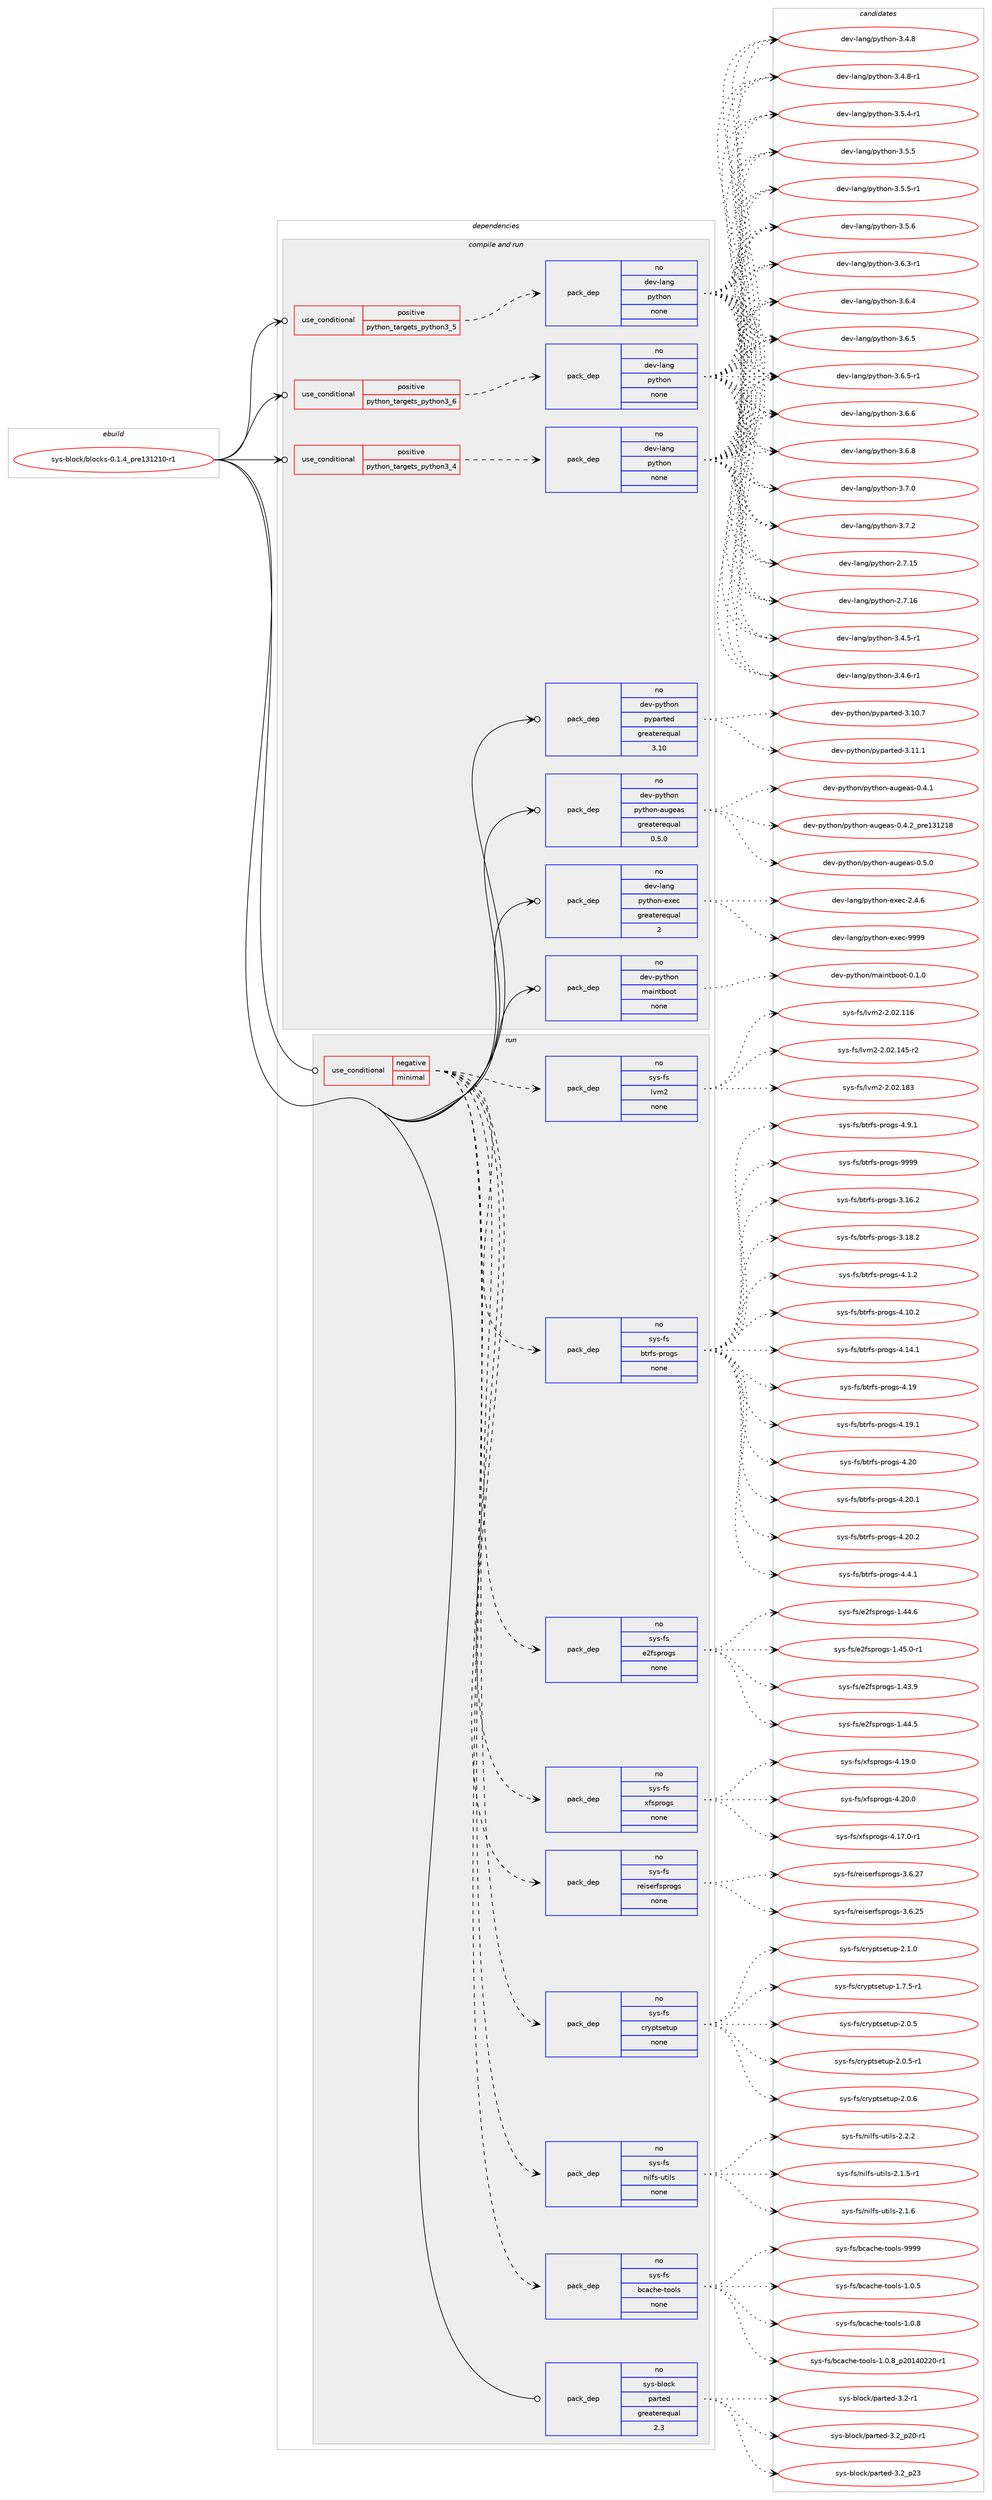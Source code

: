 digraph prolog {

# *************
# Graph options
# *************

newrank=true;
concentrate=true;
compound=true;
graph [rankdir=LR,fontname=Helvetica,fontsize=10,ranksep=1.5];#, ranksep=2.5, nodesep=0.2];
edge  [arrowhead=vee];
node  [fontname=Helvetica,fontsize=10];

# **********
# The ebuild
# **********

subgraph cluster_leftcol {
color=gray;
rank=same;
label=<<i>ebuild</i>>;
id [label="sys-block/blocks-0.1.4_pre131210-r1", color=red, width=4, href="../sys-block/blocks-0.1.4_pre131210-r1.svg"];
}

# ****************
# The dependencies
# ****************

subgraph cluster_midcol {
color=gray;
label=<<i>dependencies</i>>;
subgraph cluster_compile {
fillcolor="#eeeeee";
style=filled;
label=<<i>compile</i>>;
}
subgraph cluster_compileandrun {
fillcolor="#eeeeee";
style=filled;
label=<<i>compile and run</i>>;
subgraph cond457886 {
dependency1718115 [label=<<TABLE BORDER="0" CELLBORDER="1" CELLSPACING="0" CELLPADDING="4"><TR><TD ROWSPAN="3" CELLPADDING="10">use_conditional</TD></TR><TR><TD>positive</TD></TR><TR><TD>python_targets_python3_4</TD></TR></TABLE>>, shape=none, color=red];
subgraph pack1232089 {
dependency1718116 [label=<<TABLE BORDER="0" CELLBORDER="1" CELLSPACING="0" CELLPADDING="4" WIDTH="220"><TR><TD ROWSPAN="6" CELLPADDING="30">pack_dep</TD></TR><TR><TD WIDTH="110">no</TD></TR><TR><TD>dev-lang</TD></TR><TR><TD>python</TD></TR><TR><TD>none</TD></TR><TR><TD></TD></TR></TABLE>>, shape=none, color=blue];
}
dependency1718115:e -> dependency1718116:w [weight=20,style="dashed",arrowhead="vee"];
}
id:e -> dependency1718115:w [weight=20,style="solid",arrowhead="odotvee"];
subgraph cond457887 {
dependency1718117 [label=<<TABLE BORDER="0" CELLBORDER="1" CELLSPACING="0" CELLPADDING="4"><TR><TD ROWSPAN="3" CELLPADDING="10">use_conditional</TD></TR><TR><TD>positive</TD></TR><TR><TD>python_targets_python3_5</TD></TR></TABLE>>, shape=none, color=red];
subgraph pack1232090 {
dependency1718118 [label=<<TABLE BORDER="0" CELLBORDER="1" CELLSPACING="0" CELLPADDING="4" WIDTH="220"><TR><TD ROWSPAN="6" CELLPADDING="30">pack_dep</TD></TR><TR><TD WIDTH="110">no</TD></TR><TR><TD>dev-lang</TD></TR><TR><TD>python</TD></TR><TR><TD>none</TD></TR><TR><TD></TD></TR></TABLE>>, shape=none, color=blue];
}
dependency1718117:e -> dependency1718118:w [weight=20,style="dashed",arrowhead="vee"];
}
id:e -> dependency1718117:w [weight=20,style="solid",arrowhead="odotvee"];
subgraph cond457888 {
dependency1718119 [label=<<TABLE BORDER="0" CELLBORDER="1" CELLSPACING="0" CELLPADDING="4"><TR><TD ROWSPAN="3" CELLPADDING="10">use_conditional</TD></TR><TR><TD>positive</TD></TR><TR><TD>python_targets_python3_6</TD></TR></TABLE>>, shape=none, color=red];
subgraph pack1232091 {
dependency1718120 [label=<<TABLE BORDER="0" CELLBORDER="1" CELLSPACING="0" CELLPADDING="4" WIDTH="220"><TR><TD ROWSPAN="6" CELLPADDING="30">pack_dep</TD></TR><TR><TD WIDTH="110">no</TD></TR><TR><TD>dev-lang</TD></TR><TR><TD>python</TD></TR><TR><TD>none</TD></TR><TR><TD></TD></TR></TABLE>>, shape=none, color=blue];
}
dependency1718119:e -> dependency1718120:w [weight=20,style="dashed",arrowhead="vee"];
}
id:e -> dependency1718119:w [weight=20,style="solid",arrowhead="odotvee"];
subgraph pack1232092 {
dependency1718121 [label=<<TABLE BORDER="0" CELLBORDER="1" CELLSPACING="0" CELLPADDING="4" WIDTH="220"><TR><TD ROWSPAN="6" CELLPADDING="30">pack_dep</TD></TR><TR><TD WIDTH="110">no</TD></TR><TR><TD>dev-lang</TD></TR><TR><TD>python-exec</TD></TR><TR><TD>greaterequal</TD></TR><TR><TD>2</TD></TR></TABLE>>, shape=none, color=blue];
}
id:e -> dependency1718121:w [weight=20,style="solid",arrowhead="odotvee"];
subgraph pack1232093 {
dependency1718122 [label=<<TABLE BORDER="0" CELLBORDER="1" CELLSPACING="0" CELLPADDING="4" WIDTH="220"><TR><TD ROWSPAN="6" CELLPADDING="30">pack_dep</TD></TR><TR><TD WIDTH="110">no</TD></TR><TR><TD>dev-python</TD></TR><TR><TD>maintboot</TD></TR><TR><TD>none</TD></TR><TR><TD></TD></TR></TABLE>>, shape=none, color=blue];
}
id:e -> dependency1718122:w [weight=20,style="solid",arrowhead="odotvee"];
subgraph pack1232094 {
dependency1718123 [label=<<TABLE BORDER="0" CELLBORDER="1" CELLSPACING="0" CELLPADDING="4" WIDTH="220"><TR><TD ROWSPAN="6" CELLPADDING="30">pack_dep</TD></TR><TR><TD WIDTH="110">no</TD></TR><TR><TD>dev-python</TD></TR><TR><TD>pyparted</TD></TR><TR><TD>greaterequal</TD></TR><TR><TD>3.10</TD></TR></TABLE>>, shape=none, color=blue];
}
id:e -> dependency1718123:w [weight=20,style="solid",arrowhead="odotvee"];
subgraph pack1232095 {
dependency1718124 [label=<<TABLE BORDER="0" CELLBORDER="1" CELLSPACING="0" CELLPADDING="4" WIDTH="220"><TR><TD ROWSPAN="6" CELLPADDING="30">pack_dep</TD></TR><TR><TD WIDTH="110">no</TD></TR><TR><TD>dev-python</TD></TR><TR><TD>python-augeas</TD></TR><TR><TD>greaterequal</TD></TR><TR><TD>0.5.0</TD></TR></TABLE>>, shape=none, color=blue];
}
id:e -> dependency1718124:w [weight=20,style="solid",arrowhead="odotvee"];
}
subgraph cluster_run {
fillcolor="#eeeeee";
style=filled;
label=<<i>run</i>>;
subgraph cond457889 {
dependency1718125 [label=<<TABLE BORDER="0" CELLBORDER="1" CELLSPACING="0" CELLPADDING="4"><TR><TD ROWSPAN="3" CELLPADDING="10">use_conditional</TD></TR><TR><TD>negative</TD></TR><TR><TD>minimal</TD></TR></TABLE>>, shape=none, color=red];
subgraph pack1232096 {
dependency1718126 [label=<<TABLE BORDER="0" CELLBORDER="1" CELLSPACING="0" CELLPADDING="4" WIDTH="220"><TR><TD ROWSPAN="6" CELLPADDING="30">pack_dep</TD></TR><TR><TD WIDTH="110">no</TD></TR><TR><TD>sys-fs</TD></TR><TR><TD>btrfs-progs</TD></TR><TR><TD>none</TD></TR><TR><TD></TD></TR></TABLE>>, shape=none, color=blue];
}
dependency1718125:e -> dependency1718126:w [weight=20,style="dashed",arrowhead="vee"];
subgraph pack1232097 {
dependency1718127 [label=<<TABLE BORDER="0" CELLBORDER="1" CELLSPACING="0" CELLPADDING="4" WIDTH="220"><TR><TD ROWSPAN="6" CELLPADDING="30">pack_dep</TD></TR><TR><TD WIDTH="110">no</TD></TR><TR><TD>sys-fs</TD></TR><TR><TD>lvm2</TD></TR><TR><TD>none</TD></TR><TR><TD></TD></TR></TABLE>>, shape=none, color=blue];
}
dependency1718125:e -> dependency1718127:w [weight=20,style="dashed",arrowhead="vee"];
subgraph pack1232098 {
dependency1718128 [label=<<TABLE BORDER="0" CELLBORDER="1" CELLSPACING="0" CELLPADDING="4" WIDTH="220"><TR><TD ROWSPAN="6" CELLPADDING="30">pack_dep</TD></TR><TR><TD WIDTH="110">no</TD></TR><TR><TD>sys-fs</TD></TR><TR><TD>bcache-tools</TD></TR><TR><TD>none</TD></TR><TR><TD></TD></TR></TABLE>>, shape=none, color=blue];
}
dependency1718125:e -> dependency1718128:w [weight=20,style="dashed",arrowhead="vee"];
subgraph pack1232099 {
dependency1718129 [label=<<TABLE BORDER="0" CELLBORDER="1" CELLSPACING="0" CELLPADDING="4" WIDTH="220"><TR><TD ROWSPAN="6" CELLPADDING="30">pack_dep</TD></TR><TR><TD WIDTH="110">no</TD></TR><TR><TD>sys-fs</TD></TR><TR><TD>nilfs-utils</TD></TR><TR><TD>none</TD></TR><TR><TD></TD></TR></TABLE>>, shape=none, color=blue];
}
dependency1718125:e -> dependency1718129:w [weight=20,style="dashed",arrowhead="vee"];
subgraph pack1232100 {
dependency1718130 [label=<<TABLE BORDER="0" CELLBORDER="1" CELLSPACING="0" CELLPADDING="4" WIDTH="220"><TR><TD ROWSPAN="6" CELLPADDING="30">pack_dep</TD></TR><TR><TD WIDTH="110">no</TD></TR><TR><TD>sys-fs</TD></TR><TR><TD>cryptsetup</TD></TR><TR><TD>none</TD></TR><TR><TD></TD></TR></TABLE>>, shape=none, color=blue];
}
dependency1718125:e -> dependency1718130:w [weight=20,style="dashed",arrowhead="vee"];
subgraph pack1232101 {
dependency1718131 [label=<<TABLE BORDER="0" CELLBORDER="1" CELLSPACING="0" CELLPADDING="4" WIDTH="220"><TR><TD ROWSPAN="6" CELLPADDING="30">pack_dep</TD></TR><TR><TD WIDTH="110">no</TD></TR><TR><TD>sys-fs</TD></TR><TR><TD>reiserfsprogs</TD></TR><TR><TD>none</TD></TR><TR><TD></TD></TR></TABLE>>, shape=none, color=blue];
}
dependency1718125:e -> dependency1718131:w [weight=20,style="dashed",arrowhead="vee"];
subgraph pack1232102 {
dependency1718132 [label=<<TABLE BORDER="0" CELLBORDER="1" CELLSPACING="0" CELLPADDING="4" WIDTH="220"><TR><TD ROWSPAN="6" CELLPADDING="30">pack_dep</TD></TR><TR><TD WIDTH="110">no</TD></TR><TR><TD>sys-fs</TD></TR><TR><TD>xfsprogs</TD></TR><TR><TD>none</TD></TR><TR><TD></TD></TR></TABLE>>, shape=none, color=blue];
}
dependency1718125:e -> dependency1718132:w [weight=20,style="dashed",arrowhead="vee"];
subgraph pack1232103 {
dependency1718133 [label=<<TABLE BORDER="0" CELLBORDER="1" CELLSPACING="0" CELLPADDING="4" WIDTH="220"><TR><TD ROWSPAN="6" CELLPADDING="30">pack_dep</TD></TR><TR><TD WIDTH="110">no</TD></TR><TR><TD>sys-fs</TD></TR><TR><TD>e2fsprogs</TD></TR><TR><TD>none</TD></TR><TR><TD></TD></TR></TABLE>>, shape=none, color=blue];
}
dependency1718125:e -> dependency1718133:w [weight=20,style="dashed",arrowhead="vee"];
}
id:e -> dependency1718125:w [weight=20,style="solid",arrowhead="odot"];
subgraph pack1232104 {
dependency1718134 [label=<<TABLE BORDER="0" CELLBORDER="1" CELLSPACING="0" CELLPADDING="4" WIDTH="220"><TR><TD ROWSPAN="6" CELLPADDING="30">pack_dep</TD></TR><TR><TD WIDTH="110">no</TD></TR><TR><TD>sys-block</TD></TR><TR><TD>parted</TD></TR><TR><TD>greaterequal</TD></TR><TR><TD>2.3</TD></TR></TABLE>>, shape=none, color=blue];
}
id:e -> dependency1718134:w [weight=20,style="solid",arrowhead="odot"];
}
}

# **************
# The candidates
# **************

subgraph cluster_choices {
rank=same;
color=gray;
label=<<i>candidates</i>>;

subgraph choice1232089 {
color=black;
nodesep=1;
choice10010111845108971101034711212111610411111045504655464953 [label="dev-lang/python-2.7.15", color=red, width=4,href="../dev-lang/python-2.7.15.svg"];
choice10010111845108971101034711212111610411111045504655464954 [label="dev-lang/python-2.7.16", color=red, width=4,href="../dev-lang/python-2.7.16.svg"];
choice1001011184510897110103471121211161041111104551465246534511449 [label="dev-lang/python-3.4.5-r1", color=red, width=4,href="../dev-lang/python-3.4.5-r1.svg"];
choice1001011184510897110103471121211161041111104551465246544511449 [label="dev-lang/python-3.4.6-r1", color=red, width=4,href="../dev-lang/python-3.4.6-r1.svg"];
choice100101118451089711010347112121116104111110455146524656 [label="dev-lang/python-3.4.8", color=red, width=4,href="../dev-lang/python-3.4.8.svg"];
choice1001011184510897110103471121211161041111104551465246564511449 [label="dev-lang/python-3.4.8-r1", color=red, width=4,href="../dev-lang/python-3.4.8-r1.svg"];
choice1001011184510897110103471121211161041111104551465346524511449 [label="dev-lang/python-3.5.4-r1", color=red, width=4,href="../dev-lang/python-3.5.4-r1.svg"];
choice100101118451089711010347112121116104111110455146534653 [label="dev-lang/python-3.5.5", color=red, width=4,href="../dev-lang/python-3.5.5.svg"];
choice1001011184510897110103471121211161041111104551465346534511449 [label="dev-lang/python-3.5.5-r1", color=red, width=4,href="../dev-lang/python-3.5.5-r1.svg"];
choice100101118451089711010347112121116104111110455146534654 [label="dev-lang/python-3.5.6", color=red, width=4,href="../dev-lang/python-3.5.6.svg"];
choice1001011184510897110103471121211161041111104551465446514511449 [label="dev-lang/python-3.6.3-r1", color=red, width=4,href="../dev-lang/python-3.6.3-r1.svg"];
choice100101118451089711010347112121116104111110455146544652 [label="dev-lang/python-3.6.4", color=red, width=4,href="../dev-lang/python-3.6.4.svg"];
choice100101118451089711010347112121116104111110455146544653 [label="dev-lang/python-3.6.5", color=red, width=4,href="../dev-lang/python-3.6.5.svg"];
choice1001011184510897110103471121211161041111104551465446534511449 [label="dev-lang/python-3.6.5-r1", color=red, width=4,href="../dev-lang/python-3.6.5-r1.svg"];
choice100101118451089711010347112121116104111110455146544654 [label="dev-lang/python-3.6.6", color=red, width=4,href="../dev-lang/python-3.6.6.svg"];
choice100101118451089711010347112121116104111110455146544656 [label="dev-lang/python-3.6.8", color=red, width=4,href="../dev-lang/python-3.6.8.svg"];
choice100101118451089711010347112121116104111110455146554648 [label="dev-lang/python-3.7.0", color=red, width=4,href="../dev-lang/python-3.7.0.svg"];
choice100101118451089711010347112121116104111110455146554650 [label="dev-lang/python-3.7.2", color=red, width=4,href="../dev-lang/python-3.7.2.svg"];
dependency1718116:e -> choice10010111845108971101034711212111610411111045504655464953:w [style=dotted,weight="100"];
dependency1718116:e -> choice10010111845108971101034711212111610411111045504655464954:w [style=dotted,weight="100"];
dependency1718116:e -> choice1001011184510897110103471121211161041111104551465246534511449:w [style=dotted,weight="100"];
dependency1718116:e -> choice1001011184510897110103471121211161041111104551465246544511449:w [style=dotted,weight="100"];
dependency1718116:e -> choice100101118451089711010347112121116104111110455146524656:w [style=dotted,weight="100"];
dependency1718116:e -> choice1001011184510897110103471121211161041111104551465246564511449:w [style=dotted,weight="100"];
dependency1718116:e -> choice1001011184510897110103471121211161041111104551465346524511449:w [style=dotted,weight="100"];
dependency1718116:e -> choice100101118451089711010347112121116104111110455146534653:w [style=dotted,weight="100"];
dependency1718116:e -> choice1001011184510897110103471121211161041111104551465346534511449:w [style=dotted,weight="100"];
dependency1718116:e -> choice100101118451089711010347112121116104111110455146534654:w [style=dotted,weight="100"];
dependency1718116:e -> choice1001011184510897110103471121211161041111104551465446514511449:w [style=dotted,weight="100"];
dependency1718116:e -> choice100101118451089711010347112121116104111110455146544652:w [style=dotted,weight="100"];
dependency1718116:e -> choice100101118451089711010347112121116104111110455146544653:w [style=dotted,weight="100"];
dependency1718116:e -> choice1001011184510897110103471121211161041111104551465446534511449:w [style=dotted,weight="100"];
dependency1718116:e -> choice100101118451089711010347112121116104111110455146544654:w [style=dotted,weight="100"];
dependency1718116:e -> choice100101118451089711010347112121116104111110455146544656:w [style=dotted,weight="100"];
dependency1718116:e -> choice100101118451089711010347112121116104111110455146554648:w [style=dotted,weight="100"];
dependency1718116:e -> choice100101118451089711010347112121116104111110455146554650:w [style=dotted,weight="100"];
}
subgraph choice1232090 {
color=black;
nodesep=1;
choice10010111845108971101034711212111610411111045504655464953 [label="dev-lang/python-2.7.15", color=red, width=4,href="../dev-lang/python-2.7.15.svg"];
choice10010111845108971101034711212111610411111045504655464954 [label="dev-lang/python-2.7.16", color=red, width=4,href="../dev-lang/python-2.7.16.svg"];
choice1001011184510897110103471121211161041111104551465246534511449 [label="dev-lang/python-3.4.5-r1", color=red, width=4,href="../dev-lang/python-3.4.5-r1.svg"];
choice1001011184510897110103471121211161041111104551465246544511449 [label="dev-lang/python-3.4.6-r1", color=red, width=4,href="../dev-lang/python-3.4.6-r1.svg"];
choice100101118451089711010347112121116104111110455146524656 [label="dev-lang/python-3.4.8", color=red, width=4,href="../dev-lang/python-3.4.8.svg"];
choice1001011184510897110103471121211161041111104551465246564511449 [label="dev-lang/python-3.4.8-r1", color=red, width=4,href="../dev-lang/python-3.4.8-r1.svg"];
choice1001011184510897110103471121211161041111104551465346524511449 [label="dev-lang/python-3.5.4-r1", color=red, width=4,href="../dev-lang/python-3.5.4-r1.svg"];
choice100101118451089711010347112121116104111110455146534653 [label="dev-lang/python-3.5.5", color=red, width=4,href="../dev-lang/python-3.5.5.svg"];
choice1001011184510897110103471121211161041111104551465346534511449 [label="dev-lang/python-3.5.5-r1", color=red, width=4,href="../dev-lang/python-3.5.5-r1.svg"];
choice100101118451089711010347112121116104111110455146534654 [label="dev-lang/python-3.5.6", color=red, width=4,href="../dev-lang/python-3.5.6.svg"];
choice1001011184510897110103471121211161041111104551465446514511449 [label="dev-lang/python-3.6.3-r1", color=red, width=4,href="../dev-lang/python-3.6.3-r1.svg"];
choice100101118451089711010347112121116104111110455146544652 [label="dev-lang/python-3.6.4", color=red, width=4,href="../dev-lang/python-3.6.4.svg"];
choice100101118451089711010347112121116104111110455146544653 [label="dev-lang/python-3.6.5", color=red, width=4,href="../dev-lang/python-3.6.5.svg"];
choice1001011184510897110103471121211161041111104551465446534511449 [label="dev-lang/python-3.6.5-r1", color=red, width=4,href="../dev-lang/python-3.6.5-r1.svg"];
choice100101118451089711010347112121116104111110455146544654 [label="dev-lang/python-3.6.6", color=red, width=4,href="../dev-lang/python-3.6.6.svg"];
choice100101118451089711010347112121116104111110455146544656 [label="dev-lang/python-3.6.8", color=red, width=4,href="../dev-lang/python-3.6.8.svg"];
choice100101118451089711010347112121116104111110455146554648 [label="dev-lang/python-3.7.0", color=red, width=4,href="../dev-lang/python-3.7.0.svg"];
choice100101118451089711010347112121116104111110455146554650 [label="dev-lang/python-3.7.2", color=red, width=4,href="../dev-lang/python-3.7.2.svg"];
dependency1718118:e -> choice10010111845108971101034711212111610411111045504655464953:w [style=dotted,weight="100"];
dependency1718118:e -> choice10010111845108971101034711212111610411111045504655464954:w [style=dotted,weight="100"];
dependency1718118:e -> choice1001011184510897110103471121211161041111104551465246534511449:w [style=dotted,weight="100"];
dependency1718118:e -> choice1001011184510897110103471121211161041111104551465246544511449:w [style=dotted,weight="100"];
dependency1718118:e -> choice100101118451089711010347112121116104111110455146524656:w [style=dotted,weight="100"];
dependency1718118:e -> choice1001011184510897110103471121211161041111104551465246564511449:w [style=dotted,weight="100"];
dependency1718118:e -> choice1001011184510897110103471121211161041111104551465346524511449:w [style=dotted,weight="100"];
dependency1718118:e -> choice100101118451089711010347112121116104111110455146534653:w [style=dotted,weight="100"];
dependency1718118:e -> choice1001011184510897110103471121211161041111104551465346534511449:w [style=dotted,weight="100"];
dependency1718118:e -> choice100101118451089711010347112121116104111110455146534654:w [style=dotted,weight="100"];
dependency1718118:e -> choice1001011184510897110103471121211161041111104551465446514511449:w [style=dotted,weight="100"];
dependency1718118:e -> choice100101118451089711010347112121116104111110455146544652:w [style=dotted,weight="100"];
dependency1718118:e -> choice100101118451089711010347112121116104111110455146544653:w [style=dotted,weight="100"];
dependency1718118:e -> choice1001011184510897110103471121211161041111104551465446534511449:w [style=dotted,weight="100"];
dependency1718118:e -> choice100101118451089711010347112121116104111110455146544654:w [style=dotted,weight="100"];
dependency1718118:e -> choice100101118451089711010347112121116104111110455146544656:w [style=dotted,weight="100"];
dependency1718118:e -> choice100101118451089711010347112121116104111110455146554648:w [style=dotted,weight="100"];
dependency1718118:e -> choice100101118451089711010347112121116104111110455146554650:w [style=dotted,weight="100"];
}
subgraph choice1232091 {
color=black;
nodesep=1;
choice10010111845108971101034711212111610411111045504655464953 [label="dev-lang/python-2.7.15", color=red, width=4,href="../dev-lang/python-2.7.15.svg"];
choice10010111845108971101034711212111610411111045504655464954 [label="dev-lang/python-2.7.16", color=red, width=4,href="../dev-lang/python-2.7.16.svg"];
choice1001011184510897110103471121211161041111104551465246534511449 [label="dev-lang/python-3.4.5-r1", color=red, width=4,href="../dev-lang/python-3.4.5-r1.svg"];
choice1001011184510897110103471121211161041111104551465246544511449 [label="dev-lang/python-3.4.6-r1", color=red, width=4,href="../dev-lang/python-3.4.6-r1.svg"];
choice100101118451089711010347112121116104111110455146524656 [label="dev-lang/python-3.4.8", color=red, width=4,href="../dev-lang/python-3.4.8.svg"];
choice1001011184510897110103471121211161041111104551465246564511449 [label="dev-lang/python-3.4.8-r1", color=red, width=4,href="../dev-lang/python-3.4.8-r1.svg"];
choice1001011184510897110103471121211161041111104551465346524511449 [label="dev-lang/python-3.5.4-r1", color=red, width=4,href="../dev-lang/python-3.5.4-r1.svg"];
choice100101118451089711010347112121116104111110455146534653 [label="dev-lang/python-3.5.5", color=red, width=4,href="../dev-lang/python-3.5.5.svg"];
choice1001011184510897110103471121211161041111104551465346534511449 [label="dev-lang/python-3.5.5-r1", color=red, width=4,href="../dev-lang/python-3.5.5-r1.svg"];
choice100101118451089711010347112121116104111110455146534654 [label="dev-lang/python-3.5.6", color=red, width=4,href="../dev-lang/python-3.5.6.svg"];
choice1001011184510897110103471121211161041111104551465446514511449 [label="dev-lang/python-3.6.3-r1", color=red, width=4,href="../dev-lang/python-3.6.3-r1.svg"];
choice100101118451089711010347112121116104111110455146544652 [label="dev-lang/python-3.6.4", color=red, width=4,href="../dev-lang/python-3.6.4.svg"];
choice100101118451089711010347112121116104111110455146544653 [label="dev-lang/python-3.6.5", color=red, width=4,href="../dev-lang/python-3.6.5.svg"];
choice1001011184510897110103471121211161041111104551465446534511449 [label="dev-lang/python-3.6.5-r1", color=red, width=4,href="../dev-lang/python-3.6.5-r1.svg"];
choice100101118451089711010347112121116104111110455146544654 [label="dev-lang/python-3.6.6", color=red, width=4,href="../dev-lang/python-3.6.6.svg"];
choice100101118451089711010347112121116104111110455146544656 [label="dev-lang/python-3.6.8", color=red, width=4,href="../dev-lang/python-3.6.8.svg"];
choice100101118451089711010347112121116104111110455146554648 [label="dev-lang/python-3.7.0", color=red, width=4,href="../dev-lang/python-3.7.0.svg"];
choice100101118451089711010347112121116104111110455146554650 [label="dev-lang/python-3.7.2", color=red, width=4,href="../dev-lang/python-3.7.2.svg"];
dependency1718120:e -> choice10010111845108971101034711212111610411111045504655464953:w [style=dotted,weight="100"];
dependency1718120:e -> choice10010111845108971101034711212111610411111045504655464954:w [style=dotted,weight="100"];
dependency1718120:e -> choice1001011184510897110103471121211161041111104551465246534511449:w [style=dotted,weight="100"];
dependency1718120:e -> choice1001011184510897110103471121211161041111104551465246544511449:w [style=dotted,weight="100"];
dependency1718120:e -> choice100101118451089711010347112121116104111110455146524656:w [style=dotted,weight="100"];
dependency1718120:e -> choice1001011184510897110103471121211161041111104551465246564511449:w [style=dotted,weight="100"];
dependency1718120:e -> choice1001011184510897110103471121211161041111104551465346524511449:w [style=dotted,weight="100"];
dependency1718120:e -> choice100101118451089711010347112121116104111110455146534653:w [style=dotted,weight="100"];
dependency1718120:e -> choice1001011184510897110103471121211161041111104551465346534511449:w [style=dotted,weight="100"];
dependency1718120:e -> choice100101118451089711010347112121116104111110455146534654:w [style=dotted,weight="100"];
dependency1718120:e -> choice1001011184510897110103471121211161041111104551465446514511449:w [style=dotted,weight="100"];
dependency1718120:e -> choice100101118451089711010347112121116104111110455146544652:w [style=dotted,weight="100"];
dependency1718120:e -> choice100101118451089711010347112121116104111110455146544653:w [style=dotted,weight="100"];
dependency1718120:e -> choice1001011184510897110103471121211161041111104551465446534511449:w [style=dotted,weight="100"];
dependency1718120:e -> choice100101118451089711010347112121116104111110455146544654:w [style=dotted,weight="100"];
dependency1718120:e -> choice100101118451089711010347112121116104111110455146544656:w [style=dotted,weight="100"];
dependency1718120:e -> choice100101118451089711010347112121116104111110455146554648:w [style=dotted,weight="100"];
dependency1718120:e -> choice100101118451089711010347112121116104111110455146554650:w [style=dotted,weight="100"];
}
subgraph choice1232092 {
color=black;
nodesep=1;
choice1001011184510897110103471121211161041111104510112010199455046524654 [label="dev-lang/python-exec-2.4.6", color=red, width=4,href="../dev-lang/python-exec-2.4.6.svg"];
choice10010111845108971101034711212111610411111045101120101994557575757 [label="dev-lang/python-exec-9999", color=red, width=4,href="../dev-lang/python-exec-9999.svg"];
dependency1718121:e -> choice1001011184510897110103471121211161041111104510112010199455046524654:w [style=dotted,weight="100"];
dependency1718121:e -> choice10010111845108971101034711212111610411111045101120101994557575757:w [style=dotted,weight="100"];
}
subgraph choice1232093 {
color=black;
nodesep=1;
choice10010111845112121116104111110471099710511011698111111116454846494648 [label="dev-python/maintboot-0.1.0", color=red, width=4,href="../dev-python/maintboot-0.1.0.svg"];
dependency1718122:e -> choice10010111845112121116104111110471099710511011698111111116454846494648:w [style=dotted,weight="100"];
}
subgraph choice1232094 {
color=black;
nodesep=1;
choice10010111845112121116104111110471121211129711411610110045514649484655 [label="dev-python/pyparted-3.10.7", color=red, width=4,href="../dev-python/pyparted-3.10.7.svg"];
choice10010111845112121116104111110471121211129711411610110045514649494649 [label="dev-python/pyparted-3.11.1", color=red, width=4,href="../dev-python/pyparted-3.11.1.svg"];
dependency1718123:e -> choice10010111845112121116104111110471121211129711411610110045514649484655:w [style=dotted,weight="100"];
dependency1718123:e -> choice10010111845112121116104111110471121211129711411610110045514649494649:w [style=dotted,weight="100"];
}
subgraph choice1232095 {
color=black;
nodesep=1;
choice1001011184511212111610411111047112121116104111110459711710310197115454846524649 [label="dev-python/python-augeas-0.4.1", color=red, width=4,href="../dev-python/python-augeas-0.4.1.svg"];
choice100101118451121211161041111104711212111610411111045971171031019711545484652465095112114101495149504956 [label="dev-python/python-augeas-0.4.2_pre131218", color=red, width=4,href="../dev-python/python-augeas-0.4.2_pre131218.svg"];
choice1001011184511212111610411111047112121116104111110459711710310197115454846534648 [label="dev-python/python-augeas-0.5.0", color=red, width=4,href="../dev-python/python-augeas-0.5.0.svg"];
dependency1718124:e -> choice1001011184511212111610411111047112121116104111110459711710310197115454846524649:w [style=dotted,weight="100"];
dependency1718124:e -> choice100101118451121211161041111104711212111610411111045971171031019711545484652465095112114101495149504956:w [style=dotted,weight="100"];
dependency1718124:e -> choice1001011184511212111610411111047112121116104111110459711710310197115454846534648:w [style=dotted,weight="100"];
}
subgraph choice1232096 {
color=black;
nodesep=1;
choice1151211154510211547981161141021154511211411110311545514649544650 [label="sys-fs/btrfs-progs-3.16.2", color=red, width=4,href="../sys-fs/btrfs-progs-3.16.2.svg"];
choice1151211154510211547981161141021154511211411110311545514649564650 [label="sys-fs/btrfs-progs-3.18.2", color=red, width=4,href="../sys-fs/btrfs-progs-3.18.2.svg"];
choice11512111545102115479811611410211545112114111103115455246494650 [label="sys-fs/btrfs-progs-4.1.2", color=red, width=4,href="../sys-fs/btrfs-progs-4.1.2.svg"];
choice1151211154510211547981161141021154511211411110311545524649484650 [label="sys-fs/btrfs-progs-4.10.2", color=red, width=4,href="../sys-fs/btrfs-progs-4.10.2.svg"];
choice1151211154510211547981161141021154511211411110311545524649524649 [label="sys-fs/btrfs-progs-4.14.1", color=red, width=4,href="../sys-fs/btrfs-progs-4.14.1.svg"];
choice115121115451021154798116114102115451121141111031154552464957 [label="sys-fs/btrfs-progs-4.19", color=red, width=4,href="../sys-fs/btrfs-progs-4.19.svg"];
choice1151211154510211547981161141021154511211411110311545524649574649 [label="sys-fs/btrfs-progs-4.19.1", color=red, width=4,href="../sys-fs/btrfs-progs-4.19.1.svg"];
choice115121115451021154798116114102115451121141111031154552465048 [label="sys-fs/btrfs-progs-4.20", color=red, width=4,href="../sys-fs/btrfs-progs-4.20.svg"];
choice1151211154510211547981161141021154511211411110311545524650484649 [label="sys-fs/btrfs-progs-4.20.1", color=red, width=4,href="../sys-fs/btrfs-progs-4.20.1.svg"];
choice1151211154510211547981161141021154511211411110311545524650484650 [label="sys-fs/btrfs-progs-4.20.2", color=red, width=4,href="../sys-fs/btrfs-progs-4.20.2.svg"];
choice11512111545102115479811611410211545112114111103115455246524649 [label="sys-fs/btrfs-progs-4.4.1", color=red, width=4,href="../sys-fs/btrfs-progs-4.4.1.svg"];
choice11512111545102115479811611410211545112114111103115455246574649 [label="sys-fs/btrfs-progs-4.9.1", color=red, width=4,href="../sys-fs/btrfs-progs-4.9.1.svg"];
choice115121115451021154798116114102115451121141111031154557575757 [label="sys-fs/btrfs-progs-9999", color=red, width=4,href="../sys-fs/btrfs-progs-9999.svg"];
dependency1718126:e -> choice1151211154510211547981161141021154511211411110311545514649544650:w [style=dotted,weight="100"];
dependency1718126:e -> choice1151211154510211547981161141021154511211411110311545514649564650:w [style=dotted,weight="100"];
dependency1718126:e -> choice11512111545102115479811611410211545112114111103115455246494650:w [style=dotted,weight="100"];
dependency1718126:e -> choice1151211154510211547981161141021154511211411110311545524649484650:w [style=dotted,weight="100"];
dependency1718126:e -> choice1151211154510211547981161141021154511211411110311545524649524649:w [style=dotted,weight="100"];
dependency1718126:e -> choice115121115451021154798116114102115451121141111031154552464957:w [style=dotted,weight="100"];
dependency1718126:e -> choice1151211154510211547981161141021154511211411110311545524649574649:w [style=dotted,weight="100"];
dependency1718126:e -> choice115121115451021154798116114102115451121141111031154552465048:w [style=dotted,weight="100"];
dependency1718126:e -> choice1151211154510211547981161141021154511211411110311545524650484649:w [style=dotted,weight="100"];
dependency1718126:e -> choice1151211154510211547981161141021154511211411110311545524650484650:w [style=dotted,weight="100"];
dependency1718126:e -> choice11512111545102115479811611410211545112114111103115455246524649:w [style=dotted,weight="100"];
dependency1718126:e -> choice11512111545102115479811611410211545112114111103115455246574649:w [style=dotted,weight="100"];
dependency1718126:e -> choice115121115451021154798116114102115451121141111031154557575757:w [style=dotted,weight="100"];
}
subgraph choice1232097 {
color=black;
nodesep=1;
choice115121115451021154710811810950455046485046494954 [label="sys-fs/lvm2-2.02.116", color=red, width=4,href="../sys-fs/lvm2-2.02.116.svg"];
choice1151211154510211547108118109504550464850464952534511450 [label="sys-fs/lvm2-2.02.145-r2", color=red, width=4,href="../sys-fs/lvm2-2.02.145-r2.svg"];
choice115121115451021154710811810950455046485046495651 [label="sys-fs/lvm2-2.02.183", color=red, width=4,href="../sys-fs/lvm2-2.02.183.svg"];
dependency1718127:e -> choice115121115451021154710811810950455046485046494954:w [style=dotted,weight="100"];
dependency1718127:e -> choice1151211154510211547108118109504550464850464952534511450:w [style=dotted,weight="100"];
dependency1718127:e -> choice115121115451021154710811810950455046485046495651:w [style=dotted,weight="100"];
}
subgraph choice1232098 {
color=black;
nodesep=1;
choice11512111545102115479899979910410145116111111108115454946484653 [label="sys-fs/bcache-tools-1.0.5", color=red, width=4,href="../sys-fs/bcache-tools-1.0.5.svg"];
choice11512111545102115479899979910410145116111111108115454946484656 [label="sys-fs/bcache-tools-1.0.8", color=red, width=4,href="../sys-fs/bcache-tools-1.0.8.svg"];
choice115121115451021154798999799104101451161111111081154549464846569511250484952485050484511449 [label="sys-fs/bcache-tools-1.0.8_p20140220-r1", color=red, width=4,href="../sys-fs/bcache-tools-1.0.8_p20140220-r1.svg"];
choice115121115451021154798999799104101451161111111081154557575757 [label="sys-fs/bcache-tools-9999", color=red, width=4,href="../sys-fs/bcache-tools-9999.svg"];
dependency1718128:e -> choice11512111545102115479899979910410145116111111108115454946484653:w [style=dotted,weight="100"];
dependency1718128:e -> choice11512111545102115479899979910410145116111111108115454946484656:w [style=dotted,weight="100"];
dependency1718128:e -> choice115121115451021154798999799104101451161111111081154549464846569511250484952485050484511449:w [style=dotted,weight="100"];
dependency1718128:e -> choice115121115451021154798999799104101451161111111081154557575757:w [style=dotted,weight="100"];
}
subgraph choice1232099 {
color=black;
nodesep=1;
choice1151211154510211547110105108102115451171161051081154550464946534511449 [label="sys-fs/nilfs-utils-2.1.5-r1", color=red, width=4,href="../sys-fs/nilfs-utils-2.1.5-r1.svg"];
choice115121115451021154711010510810211545117116105108115455046494654 [label="sys-fs/nilfs-utils-2.1.6", color=red, width=4,href="../sys-fs/nilfs-utils-2.1.6.svg"];
choice115121115451021154711010510810211545117116105108115455046504650 [label="sys-fs/nilfs-utils-2.2.2", color=red, width=4,href="../sys-fs/nilfs-utils-2.2.2.svg"];
dependency1718129:e -> choice1151211154510211547110105108102115451171161051081154550464946534511449:w [style=dotted,weight="100"];
dependency1718129:e -> choice115121115451021154711010510810211545117116105108115455046494654:w [style=dotted,weight="100"];
dependency1718129:e -> choice115121115451021154711010510810211545117116105108115455046504650:w [style=dotted,weight="100"];
}
subgraph choice1232100 {
color=black;
nodesep=1;
choice1151211154510211547991141211121161151011161171124549465546534511449 [label="sys-fs/cryptsetup-1.7.5-r1", color=red, width=4,href="../sys-fs/cryptsetup-1.7.5-r1.svg"];
choice115121115451021154799114121112116115101116117112455046484653 [label="sys-fs/cryptsetup-2.0.5", color=red, width=4,href="../sys-fs/cryptsetup-2.0.5.svg"];
choice1151211154510211547991141211121161151011161171124550464846534511449 [label="sys-fs/cryptsetup-2.0.5-r1", color=red, width=4,href="../sys-fs/cryptsetup-2.0.5-r1.svg"];
choice115121115451021154799114121112116115101116117112455046484654 [label="sys-fs/cryptsetup-2.0.6", color=red, width=4,href="../sys-fs/cryptsetup-2.0.6.svg"];
choice115121115451021154799114121112116115101116117112455046494648 [label="sys-fs/cryptsetup-2.1.0", color=red, width=4,href="../sys-fs/cryptsetup-2.1.0.svg"];
dependency1718130:e -> choice1151211154510211547991141211121161151011161171124549465546534511449:w [style=dotted,weight="100"];
dependency1718130:e -> choice115121115451021154799114121112116115101116117112455046484653:w [style=dotted,weight="100"];
dependency1718130:e -> choice1151211154510211547991141211121161151011161171124550464846534511449:w [style=dotted,weight="100"];
dependency1718130:e -> choice115121115451021154799114121112116115101116117112455046484654:w [style=dotted,weight="100"];
dependency1718130:e -> choice115121115451021154799114121112116115101116117112455046494648:w [style=dotted,weight="100"];
}
subgraph choice1232101 {
color=black;
nodesep=1;
choice115121115451021154711410110511510111410211511211411110311545514654465053 [label="sys-fs/reiserfsprogs-3.6.25", color=red, width=4,href="../sys-fs/reiserfsprogs-3.6.25.svg"];
choice115121115451021154711410110511510111410211511211411110311545514654465055 [label="sys-fs/reiserfsprogs-3.6.27", color=red, width=4,href="../sys-fs/reiserfsprogs-3.6.27.svg"];
dependency1718131:e -> choice115121115451021154711410110511510111410211511211411110311545514654465053:w [style=dotted,weight="100"];
dependency1718131:e -> choice115121115451021154711410110511510111410211511211411110311545514654465055:w [style=dotted,weight="100"];
}
subgraph choice1232102 {
color=black;
nodesep=1;
choice1151211154510211547120102115112114111103115455246495546484511449 [label="sys-fs/xfsprogs-4.17.0-r1", color=red, width=4,href="../sys-fs/xfsprogs-4.17.0-r1.svg"];
choice115121115451021154712010211511211411110311545524649574648 [label="sys-fs/xfsprogs-4.19.0", color=red, width=4,href="../sys-fs/xfsprogs-4.19.0.svg"];
choice115121115451021154712010211511211411110311545524650484648 [label="sys-fs/xfsprogs-4.20.0", color=red, width=4,href="../sys-fs/xfsprogs-4.20.0.svg"];
dependency1718132:e -> choice1151211154510211547120102115112114111103115455246495546484511449:w [style=dotted,weight="100"];
dependency1718132:e -> choice115121115451021154712010211511211411110311545524649574648:w [style=dotted,weight="100"];
dependency1718132:e -> choice115121115451021154712010211511211411110311545524650484648:w [style=dotted,weight="100"];
}
subgraph choice1232103 {
color=black;
nodesep=1;
choice11512111545102115471015010211511211411110311545494652514657 [label="sys-fs/e2fsprogs-1.43.9", color=red, width=4,href="../sys-fs/e2fsprogs-1.43.9.svg"];
choice11512111545102115471015010211511211411110311545494652524653 [label="sys-fs/e2fsprogs-1.44.5", color=red, width=4,href="../sys-fs/e2fsprogs-1.44.5.svg"];
choice11512111545102115471015010211511211411110311545494652524654 [label="sys-fs/e2fsprogs-1.44.6", color=red, width=4,href="../sys-fs/e2fsprogs-1.44.6.svg"];
choice115121115451021154710150102115112114111103115454946525346484511449 [label="sys-fs/e2fsprogs-1.45.0-r1", color=red, width=4,href="../sys-fs/e2fsprogs-1.45.0-r1.svg"];
dependency1718133:e -> choice11512111545102115471015010211511211411110311545494652514657:w [style=dotted,weight="100"];
dependency1718133:e -> choice11512111545102115471015010211511211411110311545494652524653:w [style=dotted,weight="100"];
dependency1718133:e -> choice11512111545102115471015010211511211411110311545494652524654:w [style=dotted,weight="100"];
dependency1718133:e -> choice115121115451021154710150102115112114111103115454946525346484511449:w [style=dotted,weight="100"];
}
subgraph choice1232104 {
color=black;
nodesep=1;
choice1151211154598108111991074711297114116101100455146504511449 [label="sys-block/parted-3.2-r1", color=red, width=4,href="../sys-block/parted-3.2-r1.svg"];
choice1151211154598108111991074711297114116101100455146509511250484511449 [label="sys-block/parted-3.2_p20-r1", color=red, width=4,href="../sys-block/parted-3.2_p20-r1.svg"];
choice115121115459810811199107471129711411610110045514650951125051 [label="sys-block/parted-3.2_p23", color=red, width=4,href="../sys-block/parted-3.2_p23.svg"];
dependency1718134:e -> choice1151211154598108111991074711297114116101100455146504511449:w [style=dotted,weight="100"];
dependency1718134:e -> choice1151211154598108111991074711297114116101100455146509511250484511449:w [style=dotted,weight="100"];
dependency1718134:e -> choice115121115459810811199107471129711411610110045514650951125051:w [style=dotted,weight="100"];
}
}

}
